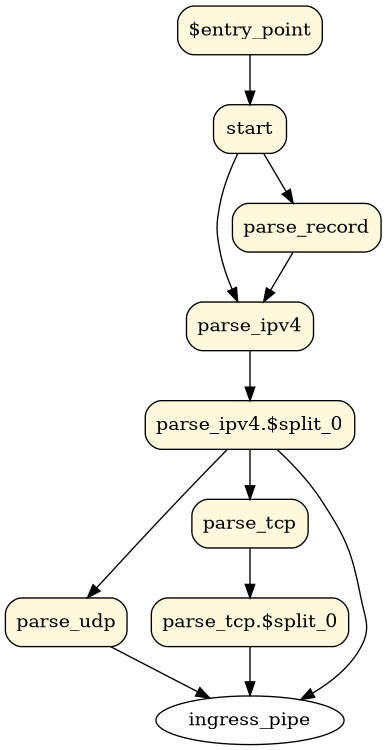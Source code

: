 digraph parser {
size="8,5"
State0x15597e00 [shape=record, style="filled,rounded", fillcolor=cornsilk, label="{parse_udp}"];
State0x15d63000 [shape=record, style="filled,rounded", fillcolor=cornsilk, label="{parse_tcp\.\$split_0}"];
State0x15d63380 [shape=record, style="filled,rounded", fillcolor=cornsilk, label="{parse_tcp}"];
State0x15d63540 [shape=record, style="filled,rounded", fillcolor=cornsilk, label="{parse_ipv4\.\$split_0}"];
State0x15d638c0 [shape=record, style="filled,rounded", fillcolor=cornsilk, label="{parse_ipv4}"];
State0x15d63c40 [shape=record, style="filled,rounded", fillcolor=cornsilk, label="{parse_record}"];
State0x162b2000 [shape=record, style="filled,rounded", fillcolor=cornsilk, label="{start}"];
State0x162b2380 [shape=record, style="filled,rounded", fillcolor=cornsilk, label="{\$entry_point}"];
State0x162b2380 -> State0x162b2000 [  ]
State0x162b2000 -> State0x15d63c40 [  ]
State0x162b2000 -> State0x15d638c0 [  ]
State0x15d63c40 -> State0x15d638c0 [  ]
State0x15d638c0 -> State0x15d63540 [  ]
State0x15d63540 -> State0x15d63380 [  ]
State0x15d63540 -> State0x15597e00 [  ]
State0x15d63380 -> State0x15d63000 [  ]
State0x15597e00 -> ingress_pipe [  ]
State0x15d63000 -> ingress_pipe [  ]
State0x15d63540 -> ingress_pipe [  ]
}
